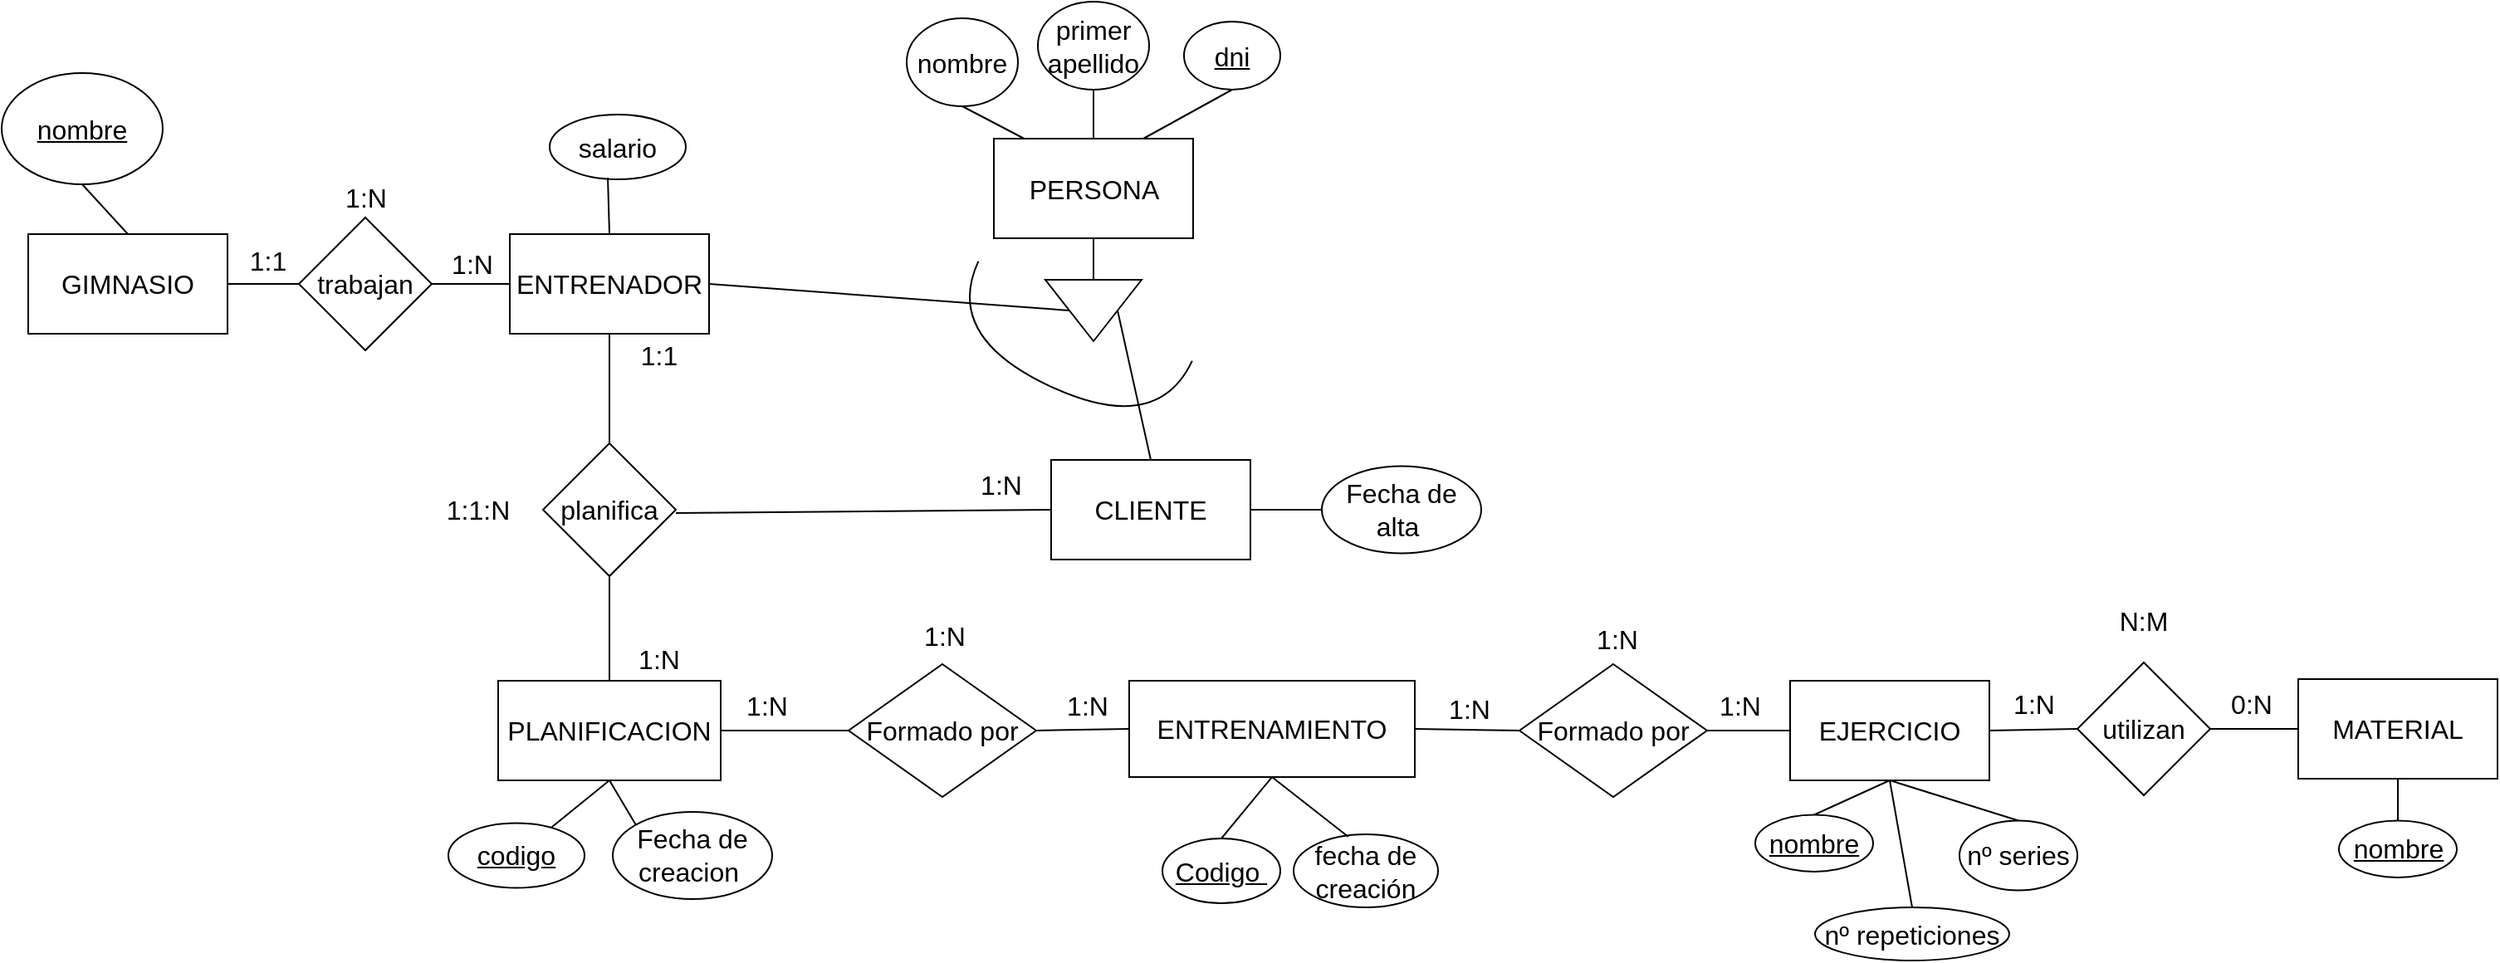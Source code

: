 <mxfile version="22.1.8" type="google">
  <diagram name="Página-1" id="2ldSI35VNAXtxCDPopOY">
    <mxGraphModel grid="0" page="0" gridSize="10" guides="1" tooltips="1" connect="1" arrows="1" fold="1" pageScale="1" pageWidth="827" pageHeight="1169" math="0" shadow="0">
      <root>
        <mxCell id="0" />
        <mxCell id="1" parent="0" />
        <mxCell id="BBiry7j5VrfYlposF9rS-1" value="&lt;font style=&quot;vertical-align: inherit;&quot;&gt;&lt;font style=&quot;vertical-align: inherit;&quot;&gt;GIMNASIO&lt;/font&gt;&lt;/font&gt;" style="rounded=0;whiteSpace=wrap;html=1;fontSize=16;" vertex="1" parent="1">
          <mxGeometry x="-65" y="-86" width="120" height="60" as="geometry" />
        </mxCell>
        <mxCell id="BBiry7j5VrfYlposF9rS-2" value="&lt;font style=&quot;vertical-align: inherit;&quot;&gt;&lt;font style=&quot;vertical-align: inherit;&quot;&gt;nombre&lt;/font&gt;&lt;/font&gt;" style="ellipse;whiteSpace=wrap;html=1;fontSize=16;fontStyle=4" vertex="1" parent="1">
          <mxGeometry x="-81" y="-183" width="97" height="67" as="geometry" />
        </mxCell>
        <mxCell id="BBiry7j5VrfYlposF9rS-3" value="" style="endArrow=none;html=1;rounded=0;fontSize=12;startSize=8;endSize=8;edgeStyle=none;curved=1;entryX=0.5;entryY=1;entryDx=0;entryDy=0;exitX=0.5;exitY=0;exitDx=0;exitDy=0;" edge="1" parent="1" source="BBiry7j5VrfYlposF9rS-1" target="BBiry7j5VrfYlposF9rS-2">
          <mxGeometry width="50" height="50" relative="1" as="geometry">
            <mxPoint x="82" y="120" as="sourcePoint" />
            <mxPoint x="132" y="70" as="targetPoint" />
          </mxGeometry>
        </mxCell>
        <mxCell id="BBiry7j5VrfYlposF9rS-4" value="&lt;font style=&quot;vertical-align: inherit;&quot;&gt;&lt;font style=&quot;vertical-align: inherit;&quot;&gt;&lt;font style=&quot;vertical-align: inherit;&quot;&gt;&lt;font style=&quot;vertical-align: inherit;&quot;&gt;ENTRENADOR&lt;/font&gt;&lt;/font&gt;&lt;/font&gt;&lt;/font&gt;" style="rounded=0;whiteSpace=wrap;html=1;fontSize=16;" vertex="1" parent="1">
          <mxGeometry x="225" y="-86" width="120" height="60" as="geometry" />
        </mxCell>
        <mxCell id="BBiry7j5VrfYlposF9rS-5" value="&lt;font style=&quot;vertical-align: inherit;&quot;&gt;&lt;font style=&quot;vertical-align: inherit;&quot;&gt;trabajan&lt;/font&gt;&lt;/font&gt;" style="rhombus;whiteSpace=wrap;html=1;fontSize=16;" vertex="1" parent="1">
          <mxGeometry x="98" y="-96" width="80" height="80" as="geometry" />
        </mxCell>
        <mxCell id="BBiry7j5VrfYlposF9rS-6" value="" style="endArrow=none;html=1;rounded=0;fontSize=12;startSize=8;endSize=8;edgeStyle=none;curved=1;entryX=0;entryY=0.5;entryDx=0;entryDy=0;exitX=1;exitY=0.5;exitDx=0;exitDy=0;" edge="1" parent="1" source="BBiry7j5VrfYlposF9rS-1" target="BBiry7j5VrfYlposF9rS-5">
          <mxGeometry width="50" height="50" relative="1" as="geometry">
            <mxPoint x="97" y="52" as="sourcePoint" />
            <mxPoint x="147" y="2" as="targetPoint" />
          </mxGeometry>
        </mxCell>
        <mxCell id="BBiry7j5VrfYlposF9rS-7" value="" style="endArrow=none;html=1;rounded=0;fontSize=12;startSize=8;endSize=8;edgeStyle=none;curved=1;entryX=0;entryY=0.5;entryDx=0;entryDy=0;exitX=1;exitY=0.5;exitDx=0;exitDy=0;" edge="1" parent="1" source="BBiry7j5VrfYlposF9rS-5" target="BBiry7j5VrfYlposF9rS-4">
          <mxGeometry width="50" height="50" relative="1" as="geometry">
            <mxPoint x="191" y="112" as="sourcePoint" />
            <mxPoint x="241" y="62" as="targetPoint" />
          </mxGeometry>
        </mxCell>
        <mxCell id="BBiry7j5VrfYlposF9rS-9" value="&lt;font style=&quot;vertical-align: inherit;&quot;&gt;&lt;font style=&quot;vertical-align: inherit;&quot;&gt;&lt;font style=&quot;vertical-align: inherit;&quot;&gt;&lt;font style=&quot;vertical-align: inherit;&quot;&gt;nombre&lt;/font&gt;&lt;/font&gt;&lt;/font&gt;&lt;/font&gt;" style="ellipse;whiteSpace=wrap;html=1;fontSize=16;" vertex="1" parent="1">
          <mxGeometry x="464" y="-216" width="67" height="53" as="geometry" />
        </mxCell>
        <mxCell id="BBiry7j5VrfYlposF9rS-10" value="&lt;font style=&quot;vertical-align: inherit;&quot;&gt;&lt;font style=&quot;vertical-align: inherit;&quot;&gt;dni&lt;/font&gt;&lt;/font&gt;" style="ellipse;whiteSpace=wrap;html=1;fontSize=16;fontStyle=4" vertex="1" parent="1">
          <mxGeometry x="631" y="-214" width="58" height="41" as="geometry" />
        </mxCell>
        <mxCell id="BBiry7j5VrfYlposF9rS-11" value="&lt;font style=&quot;vertical-align: inherit;&quot;&gt;&lt;font style=&quot;vertical-align: inherit;&quot;&gt;&lt;font style=&quot;vertical-align: inherit;&quot;&gt;&lt;font style=&quot;vertical-align: inherit;&quot;&gt;&lt;font style=&quot;vertical-align: inherit;&quot;&gt;&lt;font style=&quot;vertical-align: inherit;&quot;&gt;primer apellido&lt;/font&gt;&lt;/font&gt;&lt;/font&gt;&lt;/font&gt;&lt;/font&gt;&lt;/font&gt;" style="ellipse;whiteSpace=wrap;html=1;fontSize=16;" vertex="1" parent="1">
          <mxGeometry x="543" y="-226" width="67" height="53" as="geometry" />
        </mxCell>
        <mxCell id="BBiry7j5VrfYlposF9rS-13" value="" style="endArrow=none;html=1;rounded=0;fontSize=12;startSize=8;endSize=8;edgeStyle=none;curved=1;entryX=0.5;entryY=1;entryDx=0;entryDy=0;exitX=0.2;exitY=0.05;exitDx=0;exitDy=0;exitPerimeter=0;" edge="1" parent="1" source="BBiry7j5VrfYlposF9rS-37" target="BBiry7j5VrfYlposF9rS-9">
          <mxGeometry width="50" height="50" relative="1" as="geometry">
            <mxPoint x="93" y="150" as="sourcePoint" />
            <mxPoint x="143" y="100" as="targetPoint" />
          </mxGeometry>
        </mxCell>
        <mxCell id="BBiry7j5VrfYlposF9rS-14" value="" style="endArrow=none;html=1;rounded=0;fontSize=12;startSize=8;endSize=8;edgeStyle=none;curved=1;entryX=0.5;entryY=1;entryDx=0;entryDy=0;exitX=0.75;exitY=0;exitDx=0;exitDy=0;" edge="1" parent="1" source="BBiry7j5VrfYlposF9rS-37" target="BBiry7j5VrfYlposF9rS-10">
          <mxGeometry width="50" height="50" relative="1" as="geometry">
            <mxPoint x="211" y="178" as="sourcePoint" />
            <mxPoint x="261" y="128" as="targetPoint" />
          </mxGeometry>
        </mxCell>
        <mxCell id="BBiry7j5VrfYlposF9rS-15" value="" style="endArrow=none;html=1;rounded=0;fontSize=12;startSize=8;endSize=8;edgeStyle=none;curved=1;entryX=0.5;entryY=1;entryDx=0;entryDy=0;exitX=0.5;exitY=0;exitDx=0;exitDy=0;" edge="1" parent="1" source="BBiry7j5VrfYlposF9rS-37" target="BBiry7j5VrfYlposF9rS-11">
          <mxGeometry width="50" height="50" relative="1" as="geometry">
            <mxPoint x="340" y="111" as="sourcePoint" />
            <mxPoint x="390" y="61" as="targetPoint" />
          </mxGeometry>
        </mxCell>
        <mxCell id="BBiry7j5VrfYlposF9rS-17" value="&lt;font style=&quot;vertical-align: inherit;&quot;&gt;&lt;font style=&quot;vertical-align: inherit;&quot;&gt;1:N&lt;/font&gt;&lt;/font&gt;" style="text;html=1;strokeColor=none;fillColor=none;align=center;verticalAlign=middle;whiteSpace=wrap;rounded=0;fontSize=16;" vertex="1" parent="1">
          <mxGeometry x="178" y="-76" width="49" height="16" as="geometry" />
        </mxCell>
        <mxCell id="BBiry7j5VrfYlposF9rS-18" value="&lt;font style=&quot;vertical-align: inherit;&quot;&gt;&lt;font style=&quot;vertical-align: inherit;&quot;&gt;&lt;font style=&quot;vertical-align: inherit;&quot;&gt;&lt;font style=&quot;vertical-align: inherit;&quot;&gt;1:1&lt;/font&gt;&lt;/font&gt;&lt;/font&gt;&lt;/font&gt;" style="text;html=1;strokeColor=none;fillColor=none;align=center;verticalAlign=middle;whiteSpace=wrap;rounded=0;fontSize=16;" vertex="1" parent="1">
          <mxGeometry x="55" y="-78" width="49" height="16" as="geometry" />
        </mxCell>
        <mxCell id="BBiry7j5VrfYlposF9rS-19" value="&lt;font style=&quot;vertical-align: inherit;&quot;&gt;&lt;font style=&quot;vertical-align: inherit;&quot;&gt;1:N&lt;/font&gt;&lt;/font&gt;" style="text;html=1;strokeColor=none;fillColor=none;align=center;verticalAlign=middle;whiteSpace=wrap;rounded=0;fontSize=16;" vertex="1" parent="1">
          <mxGeometry x="113.5" y="-116" width="49" height="16" as="geometry" />
        </mxCell>
        <mxCell id="BBiry7j5VrfYlposF9rS-20" value="&lt;font style=&quot;vertical-align: inherit;&quot;&gt;&lt;font style=&quot;vertical-align: inherit;&quot;&gt;planifica&lt;/font&gt;&lt;/font&gt;" style="rhombus;whiteSpace=wrap;html=1;fontSize=16;" vertex="1" parent="1">
          <mxGeometry x="245" y="40" width="80" height="80" as="geometry" />
        </mxCell>
        <mxCell id="BBiry7j5VrfYlposF9rS-21" value="&lt;font style=&quot;vertical-align: inherit;&quot;&gt;&lt;font style=&quot;vertical-align: inherit;&quot;&gt;CLIENTE&lt;/font&gt;&lt;/font&gt;" style="rounded=0;whiteSpace=wrap;html=1;fontSize=16;" vertex="1" parent="1">
          <mxGeometry x="551" y="50" width="120" height="60" as="geometry" />
        </mxCell>
        <mxCell id="BBiry7j5VrfYlposF9rS-22" value="&lt;font style=&quot;vertical-align: inherit;&quot;&gt;&lt;font style=&quot;vertical-align: inherit;&quot;&gt;PLANIFICACION&lt;/font&gt;&lt;/font&gt;" style="rounded=0;whiteSpace=wrap;html=1;fontSize=16;" vertex="1" parent="1">
          <mxGeometry x="218" y="183" width="134" height="60" as="geometry" />
        </mxCell>
        <mxCell id="BBiry7j5VrfYlposF9rS-24" value="" style="endArrow=none;html=1;rounded=0;fontSize=12;startSize=8;endSize=8;edgeStyle=none;curved=1;entryX=0.5;entryY=1;entryDx=0;entryDy=0;exitX=0.5;exitY=0;exitDx=0;exitDy=0;" edge="1" parent="1" source="BBiry7j5VrfYlposF9rS-20" target="BBiry7j5VrfYlposF9rS-4">
          <mxGeometry width="50" height="50" relative="1" as="geometry">
            <mxPoint x="222" y="51" as="sourcePoint" />
            <mxPoint x="272" y="1" as="targetPoint" />
          </mxGeometry>
        </mxCell>
        <mxCell id="BBiry7j5VrfYlposF9rS-25" value="" style="endArrow=none;html=1;rounded=0;fontSize=12;startSize=8;endSize=8;edgeStyle=none;curved=1;entryX=0.5;entryY=1;entryDx=0;entryDy=0;exitX=0.5;exitY=0;exitDx=0;exitDy=0;" edge="1" parent="1" source="BBiry7j5VrfYlposF9rS-22" target="BBiry7j5VrfYlposF9rS-20">
          <mxGeometry width="50" height="50" relative="1" as="geometry">
            <mxPoint x="174" y="212" as="sourcePoint" />
            <mxPoint x="224" y="162" as="targetPoint" />
          </mxGeometry>
        </mxCell>
        <mxCell id="BBiry7j5VrfYlposF9rS-26" value="" style="endArrow=none;html=1;rounded=0;fontSize=12;startSize=8;endSize=8;edgeStyle=none;curved=1;exitX=1;exitY=0.525;exitDx=0;exitDy=0;exitPerimeter=0;entryX=0;entryY=0.5;entryDx=0;entryDy=0;" edge="1" parent="1" source="BBiry7j5VrfYlposF9rS-20" target="BBiry7j5VrfYlposF9rS-21">
          <mxGeometry width="50" height="50" relative="1" as="geometry">
            <mxPoint x="321" y="153" as="sourcePoint" />
            <mxPoint x="371" y="103" as="targetPoint" />
          </mxGeometry>
        </mxCell>
        <mxCell id="BBiry7j5VrfYlposF9rS-27" value="&lt;font style=&quot;vertical-align: inherit;&quot;&gt;&lt;font style=&quot;vertical-align: inherit;&quot;&gt;1:1&lt;/font&gt;&lt;/font&gt;" style="text;html=1;strokeColor=none;fillColor=none;align=center;verticalAlign=middle;whiteSpace=wrap;rounded=0;fontSize=16;" vertex="1" parent="1">
          <mxGeometry x="285" y="-28" width="60" height="30" as="geometry" />
        </mxCell>
        <mxCell id="BBiry7j5VrfYlposF9rS-28" value="&lt;font style=&quot;vertical-align: inherit;&quot;&gt;&lt;font style=&quot;vertical-align: inherit;&quot;&gt;&lt;font style=&quot;vertical-align: inherit;&quot;&gt;&lt;font style=&quot;vertical-align: inherit;&quot;&gt;1:N&lt;/font&gt;&lt;/font&gt;&lt;/font&gt;&lt;/font&gt;" style="text;html=1;strokeColor=none;fillColor=none;align=center;verticalAlign=middle;whiteSpace=wrap;rounded=0;fontSize=16;" vertex="1" parent="1">
          <mxGeometry x="491" y="50" width="60" height="30" as="geometry" />
        </mxCell>
        <mxCell id="BBiry7j5VrfYlposF9rS-29" value="&lt;font style=&quot;vertical-align: inherit;&quot;&gt;&lt;font style=&quot;vertical-align: inherit;&quot;&gt;1:N&lt;/font&gt;&lt;/font&gt;" style="text;html=1;strokeColor=none;fillColor=none;align=center;verticalAlign=middle;whiteSpace=wrap;rounded=0;fontSize=16;" vertex="1" parent="1">
          <mxGeometry x="285" y="155" width="60" height="30" as="geometry" />
        </mxCell>
        <mxCell id="BBiry7j5VrfYlposF9rS-31" value="&lt;font style=&quot;vertical-align: inherit;&quot;&gt;&lt;font style=&quot;vertical-align: inherit;&quot;&gt;1:1:N&lt;/font&gt;&lt;/font&gt;" style="text;html=1;strokeColor=none;fillColor=none;align=center;verticalAlign=middle;whiteSpace=wrap;rounded=0;fontSize=16;" vertex="1" parent="1">
          <mxGeometry x="175.5" y="65" width="60" height="30" as="geometry" />
        </mxCell>
        <mxCell id="BBiry7j5VrfYlposF9rS-37" value="&lt;font style=&quot;vertical-align: inherit;&quot;&gt;&lt;font style=&quot;vertical-align: inherit;&quot;&gt;PERSONA&lt;/font&gt;&lt;/font&gt;" style="rounded=0;whiteSpace=wrap;html=1;fontSize=16;" vertex="1" parent="1">
          <mxGeometry x="516.5" y="-143.5" width="120" height="60" as="geometry" />
        </mxCell>
        <mxCell id="BBiry7j5VrfYlposF9rS-38" value="" style="triangle;whiteSpace=wrap;html=1;fontSize=16;rotation=90;" vertex="1" parent="1">
          <mxGeometry x="558" y="-69" width="37" height="58" as="geometry" />
        </mxCell>
        <mxCell id="BBiry7j5VrfYlposF9rS-39" value="" style="endArrow=none;html=1;rounded=0;fontSize=12;startSize=8;endSize=8;edgeStyle=none;curved=1;entryX=0.5;entryY=1;entryDx=0;entryDy=0;exitX=0;exitY=0.5;exitDx=0;exitDy=0;" edge="1" parent="1" source="BBiry7j5VrfYlposF9rS-38" target="BBiry7j5VrfYlposF9rS-37">
          <mxGeometry width="50" height="50" relative="1" as="geometry">
            <mxPoint x="460" y="7" as="sourcePoint" />
            <mxPoint x="510" y="-43" as="targetPoint" />
          </mxGeometry>
        </mxCell>
        <mxCell id="BBiry7j5VrfYlposF9rS-40" value="" style="endArrow=none;html=1;rounded=0;fontSize=12;startSize=8;endSize=8;edgeStyle=none;curved=1;entryX=0.5;entryY=1;entryDx=0;entryDy=0;exitX=1;exitY=0.5;exitDx=0;exitDy=0;" edge="1" parent="1" source="BBiry7j5VrfYlposF9rS-4" target="BBiry7j5VrfYlposF9rS-38">
          <mxGeometry width="50" height="50" relative="1" as="geometry">
            <mxPoint x="475" y="-5" as="sourcePoint" />
            <mxPoint x="525" y="-55" as="targetPoint" />
          </mxGeometry>
        </mxCell>
        <mxCell id="BBiry7j5VrfYlposF9rS-41" value="" style="endArrow=none;html=1;rounded=0;fontSize=12;startSize=8;endSize=8;edgeStyle=none;curved=1;entryX=0.5;entryY=0;entryDx=0;entryDy=0;exitX=0.5;exitY=0;exitDx=0;exitDy=0;" edge="1" parent="1" source="BBiry7j5VrfYlposF9rS-21" target="BBiry7j5VrfYlposF9rS-38">
          <mxGeometry width="50" height="50" relative="1" as="geometry">
            <mxPoint x="637" y="36" as="sourcePoint" />
            <mxPoint x="651" y="46" as="targetPoint" />
          </mxGeometry>
        </mxCell>
        <mxCell id="BBiry7j5VrfYlposF9rS-42" value="" style="shape=requiredInterface;html=1;verticalLabelPosition=bottom;sketch=0;fontSize=16;rotation=115;" vertex="1" parent="1">
          <mxGeometry x="536" y="-88" width="50" height="142" as="geometry" />
        </mxCell>
        <mxCell id="BBiry7j5VrfYlposF9rS-44" value="&lt;font style=&quot;vertical-align: inherit;&quot;&gt;&lt;font style=&quot;vertical-align: inherit;&quot;&gt;salario&lt;/font&gt;&lt;/font&gt;" style="ellipse;whiteSpace=wrap;html=1;fontSize=16;" vertex="1" parent="1">
          <mxGeometry x="249" y="-158" width="82" height="39" as="geometry" />
        </mxCell>
        <mxCell id="BBiry7j5VrfYlposF9rS-45" value="" style="endArrow=none;html=1;rounded=0;fontSize=12;startSize=8;endSize=8;edgeStyle=none;curved=1;entryX=0.427;entryY=0.974;entryDx=0;entryDy=0;exitX=0.5;exitY=0;exitDx=0;exitDy=0;entryPerimeter=0;" edge="1" parent="1" source="BBiry7j5VrfYlposF9rS-4" target="BBiry7j5VrfYlposF9rS-44">
          <mxGeometry width="50" height="50" relative="1" as="geometry">
            <mxPoint x="384.5" y="-96.25" as="sourcePoint" />
            <mxPoint x="341.5" y="-119.25" as="targetPoint" />
          </mxGeometry>
        </mxCell>
        <mxCell id="BBiry7j5VrfYlposF9rS-46" value="&lt;font style=&quot;vertical-align: inherit;&quot;&gt;&lt;font style=&quot;vertical-align: inherit;&quot;&gt;Fecha de alta&amp;nbsp;&lt;/font&gt;&lt;/font&gt;" style="ellipse;whiteSpace=wrap;html=1;fontSize=16;" vertex="1" parent="1">
          <mxGeometry x="714" y="53.75" width="96" height="52.5" as="geometry" />
        </mxCell>
        <mxCell id="BBiry7j5VrfYlposF9rS-48" value="" style="endArrow=none;html=1;rounded=0;fontSize=12;startSize=8;endSize=8;edgeStyle=none;curved=1;entryX=0;entryY=0.5;entryDx=0;entryDy=0;exitX=1;exitY=0.5;exitDx=0;exitDy=0;" edge="1" parent="1" source="BBiry7j5VrfYlposF9rS-21" target="BBiry7j5VrfYlposF9rS-46">
          <mxGeometry width="50" height="50" relative="1" as="geometry">
            <mxPoint x="658.5" y="-82" as="sourcePoint" />
            <mxPoint x="711.5" y="-112" as="targetPoint" />
          </mxGeometry>
        </mxCell>
        <mxCell id="BBiry7j5VrfYlposF9rS-49" value="&lt;font style=&quot;vertical-align: inherit;&quot;&gt;&lt;font style=&quot;vertical-align: inherit;&quot;&gt;&lt;font style=&quot;vertical-align: inherit;&quot;&gt;&lt;font style=&quot;vertical-align: inherit;&quot;&gt;codigo&lt;/font&gt;&lt;/font&gt;&lt;/font&gt;&lt;/font&gt;" style="ellipse;whiteSpace=wrap;html=1;fontSize=16;fontStyle=4" vertex="1" parent="1">
          <mxGeometry x="188" y="268.75" width="82" height="39" as="geometry" />
        </mxCell>
        <mxCell id="BBiry7j5VrfYlposF9rS-50" value="&lt;font style=&quot;vertical-align: inherit;&quot;&gt;&lt;font style=&quot;vertical-align: inherit;&quot;&gt;&lt;font style=&quot;vertical-align: inherit;&quot;&gt;&lt;font style=&quot;vertical-align: inherit;&quot;&gt;Fecha de creacion&amp;nbsp;&lt;/font&gt;&lt;/font&gt;&lt;/font&gt;&lt;/font&gt;" style="ellipse;whiteSpace=wrap;html=1;fontSize=16;" vertex="1" parent="1">
          <mxGeometry x="287" y="262" width="96" height="52.5" as="geometry" />
        </mxCell>
        <mxCell id="BBiry7j5VrfYlposF9rS-51" value="" style="endArrow=none;html=1;rounded=0;fontSize=12;startSize=8;endSize=8;edgeStyle=none;curved=1;entryX=0.5;entryY=1;entryDx=0;entryDy=0;" edge="1" parent="1" source="BBiry7j5VrfYlposF9rS-49" target="BBiry7j5VrfYlposF9rS-22">
          <mxGeometry width="50" height="50" relative="1" as="geometry">
            <mxPoint x="242" y="374" as="sourcePoint" />
            <mxPoint x="285" y="374" as="targetPoint" />
          </mxGeometry>
        </mxCell>
        <mxCell id="BBiry7j5VrfYlposF9rS-53" value="" style="endArrow=none;html=1;rounded=0;fontSize=12;startSize=8;endSize=8;edgeStyle=none;curved=1;entryX=0.5;entryY=1;entryDx=0;entryDy=0;exitX=0;exitY=0;exitDx=0;exitDy=0;" edge="1" parent="1" source="BBiry7j5VrfYlposF9rS-50" target="BBiry7j5VrfYlposF9rS-22">
          <mxGeometry width="50" height="50" relative="1" as="geometry">
            <mxPoint x="493" y="290" as="sourcePoint" />
            <mxPoint x="536" y="290" as="targetPoint" />
          </mxGeometry>
        </mxCell>
        <mxCell id="BBiry7j5VrfYlposF9rS-54" value="&lt;font style=&quot;vertical-align: inherit;&quot;&gt;&lt;font style=&quot;vertical-align: inherit;&quot;&gt;Formado por&lt;/font&gt;&lt;/font&gt;" style="rhombus;whiteSpace=wrap;html=1;fontSize=16;" vertex="1" parent="1">
          <mxGeometry x="429" y="173" width="113" height="80" as="geometry" />
        </mxCell>
        <mxCell id="BBiry7j5VrfYlposF9rS-55" value="&lt;font style=&quot;vertical-align: inherit;&quot;&gt;&lt;font style=&quot;vertical-align: inherit;&quot;&gt;ENTRENAMIENTO&lt;/font&gt;&lt;/font&gt;" style="rounded=0;whiteSpace=wrap;html=1;fontSize=16;" vertex="1" parent="1">
          <mxGeometry x="598" y="183" width="172" height="58" as="geometry" />
        </mxCell>
        <mxCell id="BBiry7j5VrfYlposF9rS-56" value="" style="endArrow=none;html=1;rounded=0;fontSize=12;startSize=8;endSize=8;edgeStyle=none;curved=1;exitX=1;exitY=0.5;exitDx=0;exitDy=0;entryX=0;entryY=0.5;entryDx=0;entryDy=0;" edge="1" parent="1" source="BBiry7j5VrfYlposF9rS-22" target="BBiry7j5VrfYlposF9rS-54">
          <mxGeometry width="50" height="50" relative="1" as="geometry">
            <mxPoint x="522" y="404" as="sourcePoint" />
            <mxPoint x="572" y="354" as="targetPoint" />
          </mxGeometry>
        </mxCell>
        <mxCell id="BBiry7j5VrfYlposF9rS-57" value="" style="endArrow=none;html=1;rounded=0;fontSize=12;startSize=8;endSize=8;edgeStyle=none;curved=1;exitX=1;exitY=0.5;exitDx=0;exitDy=0;entryX=0;entryY=0.5;entryDx=0;entryDy=0;" edge="1" parent="1" source="BBiry7j5VrfYlposF9rS-54" target="BBiry7j5VrfYlposF9rS-55">
          <mxGeometry width="50" height="50" relative="1" as="geometry">
            <mxPoint x="581" y="344" as="sourcePoint" />
            <mxPoint x="631" y="294" as="targetPoint" />
          </mxGeometry>
        </mxCell>
        <mxCell id="BBiry7j5VrfYlposF9rS-58" value="&lt;font style=&quot;vertical-align: inherit;&quot;&gt;&lt;font style=&quot;vertical-align: inherit;&quot;&gt;&lt;font style=&quot;vertical-align: inherit;&quot;&gt;&lt;font style=&quot;vertical-align: inherit;&quot;&gt;&lt;font style=&quot;vertical-align: inherit;&quot;&gt;&lt;font style=&quot;vertical-align: inherit;&quot;&gt;&lt;font style=&quot;vertical-align: inherit;&quot;&gt;&lt;font style=&quot;vertical-align: inherit;&quot;&gt;fecha de creación&lt;/font&gt;&lt;/font&gt;&lt;/font&gt;&lt;/font&gt;&lt;/font&gt;&lt;/font&gt;&lt;/font&gt;&lt;/font&gt;" style="ellipse;whiteSpace=wrap;html=1;fontSize=16;" vertex="1" parent="1">
          <mxGeometry x="697" y="275.5" width="87" height="44" as="geometry" />
        </mxCell>
        <mxCell id="BBiry7j5VrfYlposF9rS-59" value="&lt;font style=&quot;vertical-align: inherit;&quot;&gt;&lt;font style=&quot;vertical-align: inherit;&quot;&gt;Codigo&amp;nbsp;&lt;/font&gt;&lt;/font&gt;" style="ellipse;whiteSpace=wrap;html=1;fontSize=16;fontStyle=4" vertex="1" parent="1">
          <mxGeometry x="618" y="278" width="71" height="39" as="geometry" />
        </mxCell>
        <mxCell id="BBiry7j5VrfYlposF9rS-60" value="" style="endArrow=none;html=1;rounded=0;fontSize=12;startSize=8;endSize=8;edgeStyle=none;curved=1;entryX=0.5;entryY=1;entryDx=0;entryDy=0;exitX=0.5;exitY=0;exitDx=0;exitDy=0;" edge="1" parent="1" source="BBiry7j5VrfYlposF9rS-59" target="BBiry7j5VrfYlposF9rS-55">
          <mxGeometry width="50" height="50" relative="1" as="geometry">
            <mxPoint x="590" y="399" as="sourcePoint" />
            <mxPoint x="640" y="349" as="targetPoint" />
          </mxGeometry>
        </mxCell>
        <mxCell id="BBiry7j5VrfYlposF9rS-61" value="" style="endArrow=none;html=1;rounded=0;fontSize=12;startSize=8;endSize=8;edgeStyle=none;curved=1;entryX=0.5;entryY=1;entryDx=0;entryDy=0;exitX=0.379;exitY=0.034;exitDx=0;exitDy=0;exitPerimeter=0;" edge="1" parent="1" source="BBiry7j5VrfYlposF9rS-58" target="BBiry7j5VrfYlposF9rS-55">
          <mxGeometry width="50" height="50" relative="1" as="geometry">
            <mxPoint x="658" y="430" as="sourcePoint" />
            <mxPoint x="708" y="380" as="targetPoint" />
          </mxGeometry>
        </mxCell>
        <mxCell id="BBiry7j5VrfYlposF9rS-62" value="&lt;font style=&quot;vertical-align: inherit;&quot;&gt;&lt;font style=&quot;vertical-align: inherit;&quot;&gt;1:N&lt;/font&gt;&lt;/font&gt;" style="text;html=1;strokeColor=none;fillColor=none;align=center;verticalAlign=middle;whiteSpace=wrap;rounded=0;fontSize=16;" vertex="1" parent="1">
          <mxGeometry x="350" y="183" width="60" height="30" as="geometry" />
        </mxCell>
        <mxCell id="BBiry7j5VrfYlposF9rS-63" value="&lt;font style=&quot;vertical-align: inherit;&quot;&gt;&lt;font style=&quot;vertical-align: inherit;&quot;&gt;1:N&lt;/font&gt;&lt;/font&gt;" style="text;html=1;strokeColor=none;fillColor=none;align=center;verticalAlign=middle;whiteSpace=wrap;rounded=0;fontSize=16;" vertex="1" parent="1">
          <mxGeometry x="543" y="183" width="60" height="30" as="geometry" />
        </mxCell>
        <mxCell id="BBiry7j5VrfYlposF9rS-64" value="&lt;font style=&quot;vertical-align: inherit;&quot;&gt;&lt;font style=&quot;vertical-align: inherit;&quot;&gt;1:N&lt;/font&gt;&lt;/font&gt;" style="text;html=1;strokeColor=none;fillColor=none;align=center;verticalAlign=middle;whiteSpace=wrap;rounded=0;fontSize=16;" vertex="1" parent="1">
          <mxGeometry x="456.5" y="141" width="60" height="30" as="geometry" />
        </mxCell>
        <mxCell id="BBiry7j5VrfYlposF9rS-65" value="&lt;font style=&quot;vertical-align: inherit;&quot;&gt;&lt;font style=&quot;vertical-align: inherit;&quot;&gt;Formado por&lt;/font&gt;&lt;/font&gt;" style="rhombus;whiteSpace=wrap;html=1;fontSize=16;" vertex="1" parent="1">
          <mxGeometry x="833" y="173" width="113" height="80" as="geometry" />
        </mxCell>
        <mxCell id="BBiry7j5VrfYlposF9rS-66" value="" style="endArrow=none;html=1;rounded=0;fontSize=12;startSize=8;endSize=8;edgeStyle=none;curved=1;entryX=0;entryY=0.5;entryDx=0;entryDy=0;exitX=1;exitY=0.5;exitDx=0;exitDy=0;" edge="1" parent="1" source="BBiry7j5VrfYlposF9rS-55" target="BBiry7j5VrfYlposF9rS-65">
          <mxGeometry width="50" height="50" relative="1" as="geometry">
            <mxPoint x="924" y="434" as="sourcePoint" />
            <mxPoint x="974" y="384" as="targetPoint" />
          </mxGeometry>
        </mxCell>
        <mxCell id="BBiry7j5VrfYlposF9rS-67" value="EJERCICIO" style="rounded=0;whiteSpace=wrap;html=1;fontSize=16;" vertex="1" parent="1">
          <mxGeometry x="996" y="183" width="120" height="60" as="geometry" />
        </mxCell>
        <mxCell id="BBiry7j5VrfYlposF9rS-68" value="" style="endArrow=none;html=1;rounded=0;fontSize=12;startSize=8;endSize=8;edgeStyle=none;curved=1;entryX=0;entryY=0.5;entryDx=0;entryDy=0;exitX=1;exitY=0.5;exitDx=0;exitDy=0;" edge="1" parent="1" source="BBiry7j5VrfYlposF9rS-65" target="BBiry7j5VrfYlposF9rS-67">
          <mxGeometry width="50" height="50" relative="1" as="geometry">
            <mxPoint x="874" y="352" as="sourcePoint" />
            <mxPoint x="924" y="302" as="targetPoint" />
          </mxGeometry>
        </mxCell>
        <mxCell id="BBiry7j5VrfYlposF9rS-69" value="&lt;font style=&quot;vertical-align: inherit;&quot;&gt;&lt;font style=&quot;vertical-align: inherit;&quot;&gt;1:N&lt;/font&gt;&lt;/font&gt;" style="text;html=1;strokeColor=none;fillColor=none;align=center;verticalAlign=middle;whiteSpace=wrap;rounded=0;fontSize=16;" vertex="1" parent="1">
          <mxGeometry x="773" y="185" width="60" height="30" as="geometry" />
        </mxCell>
        <mxCell id="BBiry7j5VrfYlposF9rS-70" value="&lt;font style=&quot;vertical-align: inherit;&quot;&gt;&lt;font style=&quot;vertical-align: inherit;&quot;&gt;1:N&lt;/font&gt;&lt;/font&gt;" style="text;html=1;strokeColor=none;fillColor=none;align=center;verticalAlign=middle;whiteSpace=wrap;rounded=0;fontSize=16;" vertex="1" parent="1">
          <mxGeometry x="936" y="183" width="60" height="30" as="geometry" />
        </mxCell>
        <mxCell id="BBiry7j5VrfYlposF9rS-71" value="&lt;font style=&quot;vertical-align: inherit;&quot;&gt;&lt;font style=&quot;vertical-align: inherit;&quot;&gt;1:N&lt;/font&gt;&lt;/font&gt;" style="text;html=1;strokeColor=none;fillColor=none;align=center;verticalAlign=middle;whiteSpace=wrap;rounded=0;fontSize=16;" vertex="1" parent="1">
          <mxGeometry x="862" y="143" width="60" height="30" as="geometry" />
        </mxCell>
        <mxCell id="BBiry7j5VrfYlposF9rS-72" value="&lt;font style=&quot;vertical-align: inherit;&quot;&gt;&lt;font style=&quot;vertical-align: inherit;&quot;&gt;&lt;font style=&quot;vertical-align: inherit;&quot;&gt;&lt;font style=&quot;vertical-align: inherit;&quot;&gt;&lt;u&gt;nombre&lt;/u&gt;&lt;/font&gt;&lt;/font&gt;&lt;/font&gt;&lt;/font&gt;" style="ellipse;whiteSpace=wrap;html=1;fontSize=16;" vertex="1" parent="1">
          <mxGeometry x="975" y="263.75" width="71" height="34.25" as="geometry" />
        </mxCell>
        <mxCell id="BBiry7j5VrfYlposF9rS-73" value="nº series" style="ellipse;whiteSpace=wrap;html=1;fontSize=16;" vertex="1" parent="1">
          <mxGeometry x="1098" y="267.25" width="71" height="42" as="geometry" />
        </mxCell>
        <mxCell id="BBiry7j5VrfYlposF9rS-74" value="nº repeticiones" style="ellipse;whiteSpace=wrap;html=1;fontSize=16;" vertex="1" parent="1">
          <mxGeometry x="1011" y="319.5" width="117" height="32" as="geometry" />
        </mxCell>
        <mxCell id="BBiry7j5VrfYlposF9rS-75" value="" style="endArrow=none;html=1;rounded=0;fontSize=12;startSize=8;endSize=8;edgeStyle=none;curved=1;entryX=0.5;entryY=1;entryDx=0;entryDy=0;exitX=0.5;exitY=0;exitDx=0;exitDy=0;" edge="1" parent="1" source="BBiry7j5VrfYlposF9rS-72" target="BBiry7j5VrfYlposF9rS-67">
          <mxGeometry width="50" height="50" relative="1" as="geometry">
            <mxPoint x="840" y="441" as="sourcePoint" />
            <mxPoint x="890" y="391" as="targetPoint" />
          </mxGeometry>
        </mxCell>
        <mxCell id="BBiry7j5VrfYlposF9rS-76" value="" style="endArrow=none;html=1;rounded=0;fontSize=12;startSize=8;endSize=8;edgeStyle=none;curved=1;entryX=0.5;entryY=1;entryDx=0;entryDy=0;exitX=0.5;exitY=0;exitDx=0;exitDy=0;" edge="1" parent="1" source="BBiry7j5VrfYlposF9rS-73" target="BBiry7j5VrfYlposF9rS-67">
          <mxGeometry width="50" height="50" relative="1" as="geometry">
            <mxPoint x="1128" y="466" as="sourcePoint" />
            <mxPoint x="1178" y="416" as="targetPoint" />
          </mxGeometry>
        </mxCell>
        <mxCell id="BBiry7j5VrfYlposF9rS-77" value="" style="endArrow=none;html=1;rounded=0;fontSize=12;startSize=8;endSize=8;edgeStyle=none;curved=1;entryX=0.5;entryY=1;entryDx=0;entryDy=0;exitX=0.5;exitY=0;exitDx=0;exitDy=0;" edge="1" parent="1" source="BBiry7j5VrfYlposF9rS-74" target="BBiry7j5VrfYlposF9rS-67">
          <mxGeometry width="50" height="50" relative="1" as="geometry">
            <mxPoint x="970" y="458" as="sourcePoint" />
            <mxPoint x="1020" y="408" as="targetPoint" />
          </mxGeometry>
        </mxCell>
        <mxCell id="BBiry7j5VrfYlposF9rS-78" value="utilizan" style="rhombus;whiteSpace=wrap;html=1;fontSize=16;" vertex="1" parent="1">
          <mxGeometry x="1169" y="172" width="80" height="80" as="geometry" />
        </mxCell>
        <mxCell id="BBiry7j5VrfYlposF9rS-79" value="" style="endArrow=none;html=1;rounded=0;fontSize=12;startSize=8;endSize=8;edgeStyle=none;curved=1;entryX=1;entryY=0.5;entryDx=0;entryDy=0;exitX=0;exitY=0.5;exitDx=0;exitDy=0;" edge="1" parent="1" source="BBiry7j5VrfYlposF9rS-78" target="BBiry7j5VrfYlposF9rS-67">
          <mxGeometry width="50" height="50" relative="1" as="geometry">
            <mxPoint x="1301" y="393" as="sourcePoint" />
            <mxPoint x="1351" y="343" as="targetPoint" />
          </mxGeometry>
        </mxCell>
        <mxCell id="BBiry7j5VrfYlposF9rS-80" value="" style="endArrow=none;html=1;rounded=0;fontSize=12;startSize=8;endSize=8;edgeStyle=none;curved=1;exitX=1;exitY=0.5;exitDx=0;exitDy=0;entryX=0;entryY=0.5;entryDx=0;entryDy=0;" edge="1" parent="1" source="BBiry7j5VrfYlposF9rS-78" target="BBiry7j5VrfYlposF9rS-81">
          <mxGeometry width="50" height="50" relative="1" as="geometry">
            <mxPoint x="1354" y="336" as="sourcePoint" />
            <mxPoint x="1324" y="212" as="targetPoint" />
          </mxGeometry>
        </mxCell>
        <mxCell id="BBiry7j5VrfYlposF9rS-81" value="MATERIAL" style="rounded=0;whiteSpace=wrap;html=1;fontSize=16;" vertex="1" parent="1">
          <mxGeometry x="1302" y="182" width="120" height="60" as="geometry" />
        </mxCell>
        <mxCell id="BBiry7j5VrfYlposF9rS-82" value="N:M" style="text;html=1;strokeColor=none;fillColor=none;align=center;verticalAlign=middle;whiteSpace=wrap;rounded=0;fontSize=16;" vertex="1" parent="1">
          <mxGeometry x="1179" y="132" width="60" height="30" as="geometry" />
        </mxCell>
        <mxCell id="BBiry7j5VrfYlposF9rS-83" value="1:N" style="text;html=1;strokeColor=none;fillColor=none;align=center;verticalAlign=middle;whiteSpace=wrap;rounded=0;fontSize=16;" vertex="1" parent="1">
          <mxGeometry x="1113" y="182" width="60" height="30" as="geometry" />
        </mxCell>
        <mxCell id="BBiry7j5VrfYlposF9rS-84" value="0:N" style="text;html=1;strokeColor=none;fillColor=none;align=center;verticalAlign=middle;whiteSpace=wrap;rounded=0;fontSize=16;" vertex="1" parent="1">
          <mxGeometry x="1244" y="182" width="60" height="30" as="geometry" />
        </mxCell>
        <mxCell id="BBiry7j5VrfYlposF9rS-85" value="&lt;font style=&quot;vertical-align: inherit;&quot;&gt;&lt;font style=&quot;vertical-align: inherit;&quot;&gt;&lt;font style=&quot;vertical-align: inherit;&quot;&gt;&lt;font style=&quot;vertical-align: inherit;&quot;&gt;&lt;u&gt;nombre&lt;/u&gt;&lt;/font&gt;&lt;/font&gt;&lt;/font&gt;&lt;/font&gt;" style="ellipse;whiteSpace=wrap;html=1;fontSize=16;" vertex="1" parent="1">
          <mxGeometry x="1326.5" y="267.25" width="71" height="34.25" as="geometry" />
        </mxCell>
        <mxCell id="BBiry7j5VrfYlposF9rS-87" value="" style="endArrow=none;html=1;rounded=0;fontSize=12;startSize=8;endSize=8;edgeStyle=none;curved=1;entryX=0.5;entryY=1;entryDx=0;entryDy=0;exitX=0.5;exitY=0;exitDx=0;exitDy=0;" edge="1" parent="1" source="BBiry7j5VrfYlposF9rS-85" target="BBiry7j5VrfYlposF9rS-81">
          <mxGeometry width="50" height="50" relative="1" as="geometry">
            <mxPoint x="1280" y="355" as="sourcePoint" />
            <mxPoint x="1330" y="305" as="targetPoint" />
          </mxGeometry>
        </mxCell>
      </root>
    </mxGraphModel>
  </diagram>
</mxfile>
